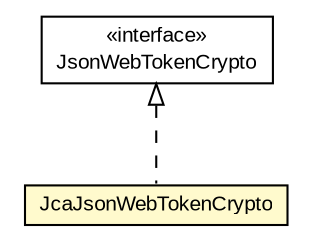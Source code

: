 #!/usr/local/bin/dot
#
# Class diagram 
# Generated by UMLGraph version R5_6-24-gf6e263 (http://www.umlgraph.org/)
#

digraph G {
	edge [fontname="arial",fontsize=10,labelfontname="arial",labelfontsize=10];
	node [fontname="arial",fontsize=10,shape=plaintext];
	nodesep=0.25;
	ranksep=0.5;
	// net.trajano.openidconnect.crypto.JsonWebTokenCrypto
	c5453 [label=<<table title="net.trajano.openidconnect.crypto.JsonWebTokenCrypto" border="0" cellborder="1" cellspacing="0" cellpadding="2" port="p" href="../crypto/JsonWebTokenCrypto.html">
		<tr><td><table border="0" cellspacing="0" cellpadding="1">
<tr><td align="center" balign="center"> &#171;interface&#187; </td></tr>
<tr><td align="center" balign="center"> JsonWebTokenCrypto </td></tr>
		</table></td></tr>
		</table>>, URL="../crypto/JsonWebTokenCrypto.html", fontname="arial", fontcolor="black", fontsize=10.0];
	// net.trajano.openidconnect.internal.JcaJsonWebTokenCrypto
	c5464 [label=<<table title="net.trajano.openidconnect.internal.JcaJsonWebTokenCrypto" border="0" cellborder="1" cellspacing="0" cellpadding="2" port="p" bgcolor="lemonChiffon" href="./JcaJsonWebTokenCrypto.html">
		<tr><td><table border="0" cellspacing="0" cellpadding="1">
<tr><td align="center" balign="center"> JcaJsonWebTokenCrypto </td></tr>
		</table></td></tr>
		</table>>, URL="./JcaJsonWebTokenCrypto.html", fontname="arial", fontcolor="black", fontsize=10.0];
	//net.trajano.openidconnect.internal.JcaJsonWebTokenCrypto implements net.trajano.openidconnect.crypto.JsonWebTokenCrypto
	c5453:p -> c5464:p [dir=back,arrowtail=empty,style=dashed];
}

